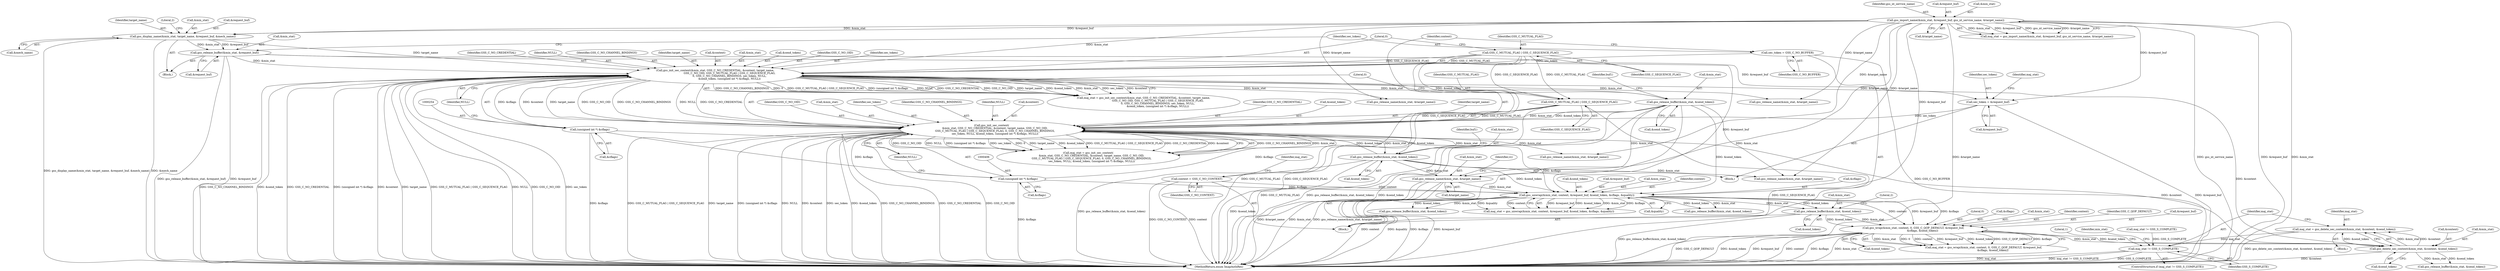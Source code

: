 digraph "0_neomutt_6f163e07ae68654d7ac5268cbb7565f6df79ad85_0@API" {
"1000737" [label="(Call,maj_stat = gss_delete_sec_context(&min_stat, &context, &send_token))"];
"1000739" [label="(Call,gss_delete_sec_context(&min_stat, &context, &send_token))"];
"1000658" [label="(Call,gss_wrap(&min_stat, context, 0, GSS_C_QOP_DEFAULT, &request_buf,\n                      &cflags, &send_token))"];
"1000578" [label="(Call,gss_release_buffer(&min_stat, &send_token))"];
"1000498" [label="(Call,gss_unwrap(&min_stat, context, &request_buf, &send_token, &cflags, &quality))"];
"1000458" [label="(Call,gss_release_name(&min_stat, &target_name))"];
"1000324" [label="(Call,gss_release_buffer(&min_stat, &send_token))"];
"1000236" [label="(Call,gss_init_sec_context(&min_stat, GSS_C_NO_CREDENTIAL, &context, target_name,\n                                  GSS_C_NO_OID, GSS_C_MUTUAL_FLAG | GSS_C_SEQUENCE_FLAG,\n                                  0, GSS_C_NO_CHANNEL_BINDINGS, sec_token, NULL,\n                                  &send_token, (unsigned int *) &cflags, NULL))"];
"1000182" [label="(Call,gss_import_name(&min_stat, &request_buf, gss_nt_service_name, &target_name))"];
"1000223" [label="(Call,gss_release_buffer(&min_stat, &request_buf))"];
"1000207" [label="(Call,gss_display_name(&min_stat, target_name, &request_buf, &mech_name))"];
"1000244" [label="(Call,GSS_C_MUTUAL_FLAG | GSS_C_SEQUENCE_FLAG)"];
"1000228" [label="(Call,sec_token = GSS_C_NO_BUFFER)"];
"1000253" [label="(Call,(unsigned int *) &cflags)"];
"1000443" [label="(Call,gss_release_buffer(&min_stat, &send_token))"];
"1000388" [label="(Call,gss_init_sec_context(\n        &min_stat, GSS_C_NO_CREDENTIAL, &context, target_name, GSS_C_NO_OID,\n        GSS_C_MUTUAL_FLAG | GSS_C_SEQUENCE_FLAG, 0, GSS_C_NO_CHANNEL_BINDINGS,\n        sec_token, NULL, &send_token, (unsigned int *) &cflags, NULL))"];
"1000396" [label="(Call,GSS_C_MUTUAL_FLAG | GSS_C_SEQUENCE_FLAG)"];
"1000382" [label="(Call,sec_token = &request_buf)"];
"1000405" [label="(Call,(unsigned int *) &cflags)"];
"1000231" [label="(Call,context = GSS_C_NO_CONTEXT)"];
"1000747" [label="(Call,maj_stat != GSS_S_COMPLETE)"];
"1000742" [label="(Call,&context)"];
"1000405" [label="(Call,(unsigned int *) &cflags)"];
"1000395" [label="(Identifier,GSS_C_NO_OID)"];
"1000206" [label="(Block,)"];
"1000389" [label="(Call,&min_stat)"];
"1000401" [label="(Identifier,sec_token)"];
"1000386" [label="(Call,maj_stat = gss_init_sec_context(\n        &min_stat, GSS_C_NO_CREDENTIAL, &context, target_name, GSS_C_NO_OID,\n        GSS_C_MUTUAL_FLAG | GSS_C_SEQUENCE_FLAG, 0, GSS_C_NO_CHANNEL_BINDINGS,\n        sec_token, NULL, &send_token, (unsigned int *) &cflags, NULL))"];
"1000506" [label="(Call,&cflags)"];
"1000425" [label="(Call,gss_release_name(&min_stat, &target_name))"];
"1000244" [label="(Call,GSS_C_MUTUAL_FLAG | GSS_C_SEQUENCE_FLAG)"];
"1000504" [label="(Call,&send_token)"];
"1000444" [label="(Call,&min_stat)"];
"1000656" [label="(Call,maj_stat = gss_wrap(&min_stat, context, 0, GSS_C_QOP_DEFAULT, &request_buf,\n                      &cflags, &send_token))"];
"1000230" [label="(Identifier,GSS_C_NO_BUFFER)"];
"1000257" [label="(Identifier,NULL)"];
"1000662" [label="(Literal,0)"];
"1000228" [label="(Call,sec_token = GSS_C_NO_BUFFER)"];
"1000231" [label="(Call,context = GSS_C_NO_CONTEXT)"];
"1000400" [label="(Identifier,GSS_C_NO_CHANNEL_BINDINGS)"];
"1000235" [label="(Identifier,maj_stat)"];
"1000327" [label="(Call,&send_token)"];
"1000246" [label="(Identifier,GSS_C_SEQUENCE_FLAG)"];
"1000213" [label="(Call,&mech_name)"];
"1000740" [label="(Call,&min_stat)"];
"1000782" [label="(MethodReturn,enum ImapAuthRes)"];
"1000255" [label="(Call,&cflags)"];
"1000188" [label="(Call,&target_name)"];
"1000739" [label="(Call,gss_delete_sec_context(&min_stat, &context, &send_token))"];
"1000746" [label="(ControlStructure,if (maj_stat != GSS_S_COMPLETE))"];
"1000239" [label="(Identifier,GSS_C_NO_CREDENTIAL)"];
"1000324" [label="(Call,gss_release_buffer(&min_stat, &send_token))"];
"1000402" [label="(Identifier,NULL)"];
"1000396" [label="(Call,GSS_C_MUTUAL_FLAG | GSS_C_SEQUENCE_FLAG)"];
"1000384" [label="(Call,&request_buf)"];
"1000208" [label="(Call,&min_stat)"];
"1000584" [label="(Literal,2)"];
"1000747" [label="(Call,maj_stat != GSS_S_COMPLETE)"];
"1000303" [label="(Call,gss_release_name(&min_stat, &target_name))"];
"1000751" [label="(Literal,1)"];
"1000330" [label="(Identifier,buf1)"];
"1000236" [label="(Call,gss_init_sec_context(&min_stat, GSS_C_NO_CREDENTIAL, &context, target_name,\n                                  GSS_C_NO_OID, GSS_C_MUTUAL_FLAG | GSS_C_SEQUENCE_FLAG,\n                                  0, GSS_C_NO_CHANNEL_BINDINGS, sec_token, NULL,\n                                  &send_token, (unsigned int *) &cflags, NULL))"];
"1000755" [label="(Identifier,min_stat)"];
"1000666" [label="(Call,&cflags)"];
"1000180" [label="(Call,maj_stat = gss_import_name(&min_stat, &request_buf, gss_nt_service_name, &target_name))"];
"1000461" [label="(Call,&target_name)"];
"1000211" [label="(Call,&request_buf)"];
"1000120" [label="(Block,)"];
"1000382" [label="(Call,sec_token = &request_buf)"];
"1000250" [label="(Identifier,NULL)"];
"1000245" [label="(Identifier,GSS_C_MUTUAL_FLAG)"];
"1000459" [label="(Call,&min_stat)"];
"1000397" [label="(Identifier,GSS_C_MUTUAL_FLAG)"];
"1000449" [label="(Identifier,buf1)"];
"1000343" [label="(Block,)"];
"1000749" [label="(Identifier,GSS_S_COMPLETE)"];
"1000521" [label="(Call,gss_release_buffer(&min_stat, &send_token))"];
"1000207" [label="(Call,gss_display_name(&min_stat, target_name, &request_buf, &mech_name))"];
"1000496" [label="(Call,maj_stat = gss_unwrap(&min_stat, context, &request_buf, &send_token, &cflags, &quality))"];
"1000668" [label="(Call,&send_token)"];
"1000498" [label="(Call,gss_unwrap(&min_stat, context, &request_buf, &send_token, &cflags, &quality))"];
"1000182" [label="(Call,gss_import_name(&min_stat, &request_buf, gss_nt_service_name, &target_name))"];
"1000446" [label="(Call,&send_token)"];
"1000502" [label="(Call,&request_buf)"];
"1000248" [label="(Identifier,GSS_C_NO_CHANNEL_BINDINGS)"];
"1000508" [label="(Call,&quality)"];
"1000554" [label="(Call,gss_release_buffer(&min_stat, &send_token))"];
"1000226" [label="(Call,&request_buf)"];
"1000398" [label="(Identifier,GSS_C_SEQUENCE_FLAG)"];
"1000499" [label="(Call,&min_stat)"];
"1000360" [label="(Call,gss_release_name(&min_stat, &target_name))"];
"1000443" [label="(Call,gss_release_buffer(&min_stat, &send_token))"];
"1000232" [label="(Identifier,context)"];
"1000392" [label="(Call,&context)"];
"1000187" [label="(Identifier,gss_nt_service_name)"];
"1000391" [label="(Identifier,GSS_C_NO_CREDENTIAL)"];
"1000403" [label="(Call,&send_token)"];
"1000733" [label="(Block,)"];
"1000659" [label="(Call,&min_stat)"];
"1000753" [label="(Call,gss_release_buffer(&min_stat, &send_token))"];
"1000223" [label="(Call,gss_release_buffer(&min_stat, &request_buf))"];
"1000409" [label="(Identifier,NULL)"];
"1000224" [label="(Call,&min_stat)"];
"1000247" [label="(Literal,0)"];
"1000185" [label="(Call,&request_buf)"];
"1000325" [label="(Call,&min_stat)"];
"1000242" [label="(Identifier,target_name)"];
"1000387" [label="(Identifier,maj_stat)"];
"1000501" [label="(Identifier,context)"];
"1000383" [label="(Identifier,sec_token)"];
"1000737" [label="(Call,maj_stat = gss_delete_sec_context(&min_stat, &context, &send_token))"];
"1000458" [label="(Call,gss_release_name(&min_stat, &target_name))"];
"1000210" [label="(Identifier,target_name)"];
"1000399" [label="(Literal,0)"];
"1000465" [label="(Identifier,rc)"];
"1000240" [label="(Call,&context)"];
"1000579" [label="(Call,&min_stat)"];
"1000233" [label="(Identifier,GSS_C_NO_CONTEXT)"];
"1000216" [label="(Literal,2)"];
"1000237" [label="(Call,&min_stat)"];
"1000581" [label="(Call,&send_token)"];
"1000661" [label="(Identifier,context)"];
"1000234" [label="(Call,maj_stat = gss_init_sec_context(&min_stat, GSS_C_NO_CREDENTIAL, &context, target_name,\n                                  GSS_C_NO_OID, GSS_C_MUTUAL_FLAG | GSS_C_SEQUENCE_FLAG,\n                                  0, GSS_C_NO_CHANNEL_BINDINGS, sec_token, NULL,\n                                  &send_token, (unsigned int *) &cflags, NULL))"];
"1000251" [label="(Call,&send_token)"];
"1000748" [label="(Identifier,maj_stat)"];
"1000658" [label="(Call,gss_wrap(&min_stat, context, 0, GSS_C_QOP_DEFAULT, &request_buf,\n                      &cflags, &send_token))"];
"1000663" [label="(Identifier,GSS_C_QOP_DEFAULT)"];
"1000243" [label="(Identifier,GSS_C_NO_OID)"];
"1000183" [label="(Call,&min_stat)"];
"1000388" [label="(Call,gss_init_sec_context(\n        &min_stat, GSS_C_NO_CREDENTIAL, &context, target_name, GSS_C_NO_OID,\n        GSS_C_MUTUAL_FLAG | GSS_C_SEQUENCE_FLAG, 0, GSS_C_NO_CHANNEL_BINDINGS,\n        sec_token, NULL, &send_token, (unsigned int *) &cflags, NULL))"];
"1000744" [label="(Call,&send_token)"];
"1000394" [label="(Identifier,target_name)"];
"1000578" [label="(Call,gss_release_buffer(&min_stat, &send_token))"];
"1000229" [label="(Identifier,sec_token)"];
"1000253" [label="(Call,(unsigned int *) &cflags)"];
"1000738" [label="(Identifier,maj_stat)"];
"1000273" [label="(Call,gss_release_name(&min_stat, &target_name))"];
"1000671" [label="(Call,maj_stat != GSS_S_COMPLETE)"];
"1000407" [label="(Call,&cflags)"];
"1000664" [label="(Call,&request_buf)"];
"1000249" [label="(Identifier,sec_token)"];
"1000737" -> "1000733"  [label="AST: "];
"1000737" -> "1000739"  [label="CFG: "];
"1000738" -> "1000737"  [label="AST: "];
"1000739" -> "1000737"  [label="AST: "];
"1000748" -> "1000737"  [label="CFG: "];
"1000737" -> "1000782"  [label="DDG: gss_delete_sec_context(&min_stat, &context, &send_token)"];
"1000739" -> "1000737"  [label="DDG: &min_stat"];
"1000739" -> "1000737"  [label="DDG: &context"];
"1000739" -> "1000737"  [label="DDG: &send_token"];
"1000737" -> "1000747"  [label="DDG: maj_stat"];
"1000739" -> "1000744"  [label="CFG: "];
"1000740" -> "1000739"  [label="AST: "];
"1000742" -> "1000739"  [label="AST: "];
"1000744" -> "1000739"  [label="AST: "];
"1000739" -> "1000782"  [label="DDG: &context"];
"1000658" -> "1000739"  [label="DDG: &min_stat"];
"1000658" -> "1000739"  [label="DDG: &send_token"];
"1000388" -> "1000739"  [label="DDG: &context"];
"1000236" -> "1000739"  [label="DDG: &context"];
"1000739" -> "1000753"  [label="DDG: &min_stat"];
"1000739" -> "1000753"  [label="DDG: &send_token"];
"1000658" -> "1000656"  [label="AST: "];
"1000658" -> "1000668"  [label="CFG: "];
"1000659" -> "1000658"  [label="AST: "];
"1000661" -> "1000658"  [label="AST: "];
"1000662" -> "1000658"  [label="AST: "];
"1000663" -> "1000658"  [label="AST: "];
"1000664" -> "1000658"  [label="AST: "];
"1000666" -> "1000658"  [label="AST: "];
"1000668" -> "1000658"  [label="AST: "];
"1000656" -> "1000658"  [label="CFG: "];
"1000658" -> "1000782"  [label="DDG: GSS_C_QOP_DEFAULT"];
"1000658" -> "1000782"  [label="DDG: &send_token"];
"1000658" -> "1000782"  [label="DDG: &request_buf"];
"1000658" -> "1000782"  [label="DDG: context"];
"1000658" -> "1000782"  [label="DDG: &cflags"];
"1000658" -> "1000782"  [label="DDG: &min_stat"];
"1000658" -> "1000656"  [label="DDG: &min_stat"];
"1000658" -> "1000656"  [label="DDG: 0"];
"1000658" -> "1000656"  [label="DDG: context"];
"1000658" -> "1000656"  [label="DDG: &request_buf"];
"1000658" -> "1000656"  [label="DDG: &send_token"];
"1000658" -> "1000656"  [label="DDG: GSS_C_QOP_DEFAULT"];
"1000658" -> "1000656"  [label="DDG: &cflags"];
"1000578" -> "1000658"  [label="DDG: &min_stat"];
"1000578" -> "1000658"  [label="DDG: &send_token"];
"1000498" -> "1000658"  [label="DDG: context"];
"1000498" -> "1000658"  [label="DDG: &request_buf"];
"1000498" -> "1000658"  [label="DDG: &cflags"];
"1000578" -> "1000120"  [label="AST: "];
"1000578" -> "1000581"  [label="CFG: "];
"1000579" -> "1000578"  [label="AST: "];
"1000581" -> "1000578"  [label="AST: "];
"1000584" -> "1000578"  [label="CFG: "];
"1000578" -> "1000782"  [label="DDG: gss_release_buffer(&min_stat, &send_token)"];
"1000498" -> "1000578"  [label="DDG: &min_stat"];
"1000498" -> "1000578"  [label="DDG: &send_token"];
"1000498" -> "1000496"  [label="AST: "];
"1000498" -> "1000508"  [label="CFG: "];
"1000499" -> "1000498"  [label="AST: "];
"1000501" -> "1000498"  [label="AST: "];
"1000502" -> "1000498"  [label="AST: "];
"1000504" -> "1000498"  [label="AST: "];
"1000506" -> "1000498"  [label="AST: "];
"1000508" -> "1000498"  [label="AST: "];
"1000496" -> "1000498"  [label="CFG: "];
"1000498" -> "1000782"  [label="DDG: &cflags"];
"1000498" -> "1000782"  [label="DDG: &request_buf"];
"1000498" -> "1000782"  [label="DDG: context"];
"1000498" -> "1000782"  [label="DDG: &quality"];
"1000498" -> "1000496"  [label="DDG: &request_buf"];
"1000498" -> "1000496"  [label="DDG: &send_token"];
"1000498" -> "1000496"  [label="DDG: &min_stat"];
"1000498" -> "1000496"  [label="DDG: &cflags"];
"1000498" -> "1000496"  [label="DDG: &quality"];
"1000498" -> "1000496"  [label="DDG: context"];
"1000458" -> "1000498"  [label="DDG: &min_stat"];
"1000231" -> "1000498"  [label="DDG: context"];
"1000182" -> "1000498"  [label="DDG: &request_buf"];
"1000223" -> "1000498"  [label="DDG: &request_buf"];
"1000443" -> "1000498"  [label="DDG: &send_token"];
"1000324" -> "1000498"  [label="DDG: &send_token"];
"1000253" -> "1000498"  [label="DDG: &cflags"];
"1000405" -> "1000498"  [label="DDG: &cflags"];
"1000498" -> "1000521"  [label="DDG: &min_stat"];
"1000498" -> "1000521"  [label="DDG: &send_token"];
"1000498" -> "1000554"  [label="DDG: &min_stat"];
"1000498" -> "1000554"  [label="DDG: &send_token"];
"1000458" -> "1000120"  [label="AST: "];
"1000458" -> "1000461"  [label="CFG: "];
"1000459" -> "1000458"  [label="AST: "];
"1000461" -> "1000458"  [label="AST: "];
"1000465" -> "1000458"  [label="CFG: "];
"1000458" -> "1000782"  [label="DDG: &target_name"];
"1000458" -> "1000782"  [label="DDG: &min_stat"];
"1000458" -> "1000782"  [label="DDG: gss_release_name(&min_stat, &target_name)"];
"1000324" -> "1000458"  [label="DDG: &min_stat"];
"1000443" -> "1000458"  [label="DDG: &min_stat"];
"1000182" -> "1000458"  [label="DDG: &target_name"];
"1000324" -> "1000120"  [label="AST: "];
"1000324" -> "1000327"  [label="CFG: "];
"1000325" -> "1000324"  [label="AST: "];
"1000327" -> "1000324"  [label="AST: "];
"1000330" -> "1000324"  [label="CFG: "];
"1000324" -> "1000782"  [label="DDG: gss_release_buffer(&min_stat, &send_token)"];
"1000324" -> "1000782"  [label="DDG: &send_token"];
"1000236" -> "1000324"  [label="DDG: &min_stat"];
"1000236" -> "1000324"  [label="DDG: &send_token"];
"1000324" -> "1000360"  [label="DDG: &min_stat"];
"1000324" -> "1000388"  [label="DDG: &min_stat"];
"1000324" -> "1000388"  [label="DDG: &send_token"];
"1000236" -> "1000234"  [label="AST: "];
"1000236" -> "1000257"  [label="CFG: "];
"1000237" -> "1000236"  [label="AST: "];
"1000239" -> "1000236"  [label="AST: "];
"1000240" -> "1000236"  [label="AST: "];
"1000242" -> "1000236"  [label="AST: "];
"1000243" -> "1000236"  [label="AST: "];
"1000244" -> "1000236"  [label="AST: "];
"1000247" -> "1000236"  [label="AST: "];
"1000248" -> "1000236"  [label="AST: "];
"1000249" -> "1000236"  [label="AST: "];
"1000250" -> "1000236"  [label="AST: "];
"1000251" -> "1000236"  [label="AST: "];
"1000253" -> "1000236"  [label="AST: "];
"1000257" -> "1000236"  [label="AST: "];
"1000234" -> "1000236"  [label="CFG: "];
"1000236" -> "1000782"  [label="DDG: GSS_C_NO_CHANNEL_BINDINGS"];
"1000236" -> "1000782"  [label="DDG: &send_token"];
"1000236" -> "1000782"  [label="DDG: GSS_C_NO_CREDENTIAL"];
"1000236" -> "1000782"  [label="DDG: (unsigned int *) &cflags"];
"1000236" -> "1000782"  [label="DDG: &context"];
"1000236" -> "1000782"  [label="DDG: target_name"];
"1000236" -> "1000782"  [label="DDG: GSS_C_MUTUAL_FLAG | GSS_C_SEQUENCE_FLAG"];
"1000236" -> "1000782"  [label="DDG: NULL"];
"1000236" -> "1000782"  [label="DDG: GSS_C_NO_OID"];
"1000236" -> "1000782"  [label="DDG: sec_token"];
"1000236" -> "1000234"  [label="DDG: GSS_C_NO_CHANNEL_BINDINGS"];
"1000236" -> "1000234"  [label="DDG: 0"];
"1000236" -> "1000234"  [label="DDG: GSS_C_MUTUAL_FLAG | GSS_C_SEQUENCE_FLAG"];
"1000236" -> "1000234"  [label="DDG: (unsigned int *) &cflags"];
"1000236" -> "1000234"  [label="DDG: NULL"];
"1000236" -> "1000234"  [label="DDG: GSS_C_NO_CREDENTIAL"];
"1000236" -> "1000234"  [label="DDG: GSS_C_NO_OID"];
"1000236" -> "1000234"  [label="DDG: target_name"];
"1000236" -> "1000234"  [label="DDG: &send_token"];
"1000236" -> "1000234"  [label="DDG: &min_stat"];
"1000236" -> "1000234"  [label="DDG: sec_token"];
"1000236" -> "1000234"  [label="DDG: &context"];
"1000182" -> "1000236"  [label="DDG: &min_stat"];
"1000223" -> "1000236"  [label="DDG: &min_stat"];
"1000207" -> "1000236"  [label="DDG: target_name"];
"1000244" -> "1000236"  [label="DDG: GSS_C_MUTUAL_FLAG"];
"1000244" -> "1000236"  [label="DDG: GSS_C_SEQUENCE_FLAG"];
"1000228" -> "1000236"  [label="DDG: sec_token"];
"1000253" -> "1000236"  [label="DDG: &cflags"];
"1000236" -> "1000273"  [label="DDG: &min_stat"];
"1000236" -> "1000303"  [label="DDG: &min_stat"];
"1000236" -> "1000388"  [label="DDG: GSS_C_NO_CREDENTIAL"];
"1000236" -> "1000388"  [label="DDG: &context"];
"1000236" -> "1000388"  [label="DDG: target_name"];
"1000236" -> "1000388"  [label="DDG: GSS_C_NO_OID"];
"1000236" -> "1000388"  [label="DDG: GSS_C_NO_CHANNEL_BINDINGS"];
"1000236" -> "1000388"  [label="DDG: NULL"];
"1000182" -> "1000180"  [label="AST: "];
"1000182" -> "1000188"  [label="CFG: "];
"1000183" -> "1000182"  [label="AST: "];
"1000185" -> "1000182"  [label="AST: "];
"1000187" -> "1000182"  [label="AST: "];
"1000188" -> "1000182"  [label="AST: "];
"1000180" -> "1000182"  [label="CFG: "];
"1000182" -> "1000782"  [label="DDG: &target_name"];
"1000182" -> "1000782"  [label="DDG: gss_nt_service_name"];
"1000182" -> "1000782"  [label="DDG: &request_buf"];
"1000182" -> "1000782"  [label="DDG: &min_stat"];
"1000182" -> "1000180"  [label="DDG: &min_stat"];
"1000182" -> "1000180"  [label="DDG: &request_buf"];
"1000182" -> "1000180"  [label="DDG: gss_nt_service_name"];
"1000182" -> "1000180"  [label="DDG: &target_name"];
"1000182" -> "1000207"  [label="DDG: &min_stat"];
"1000182" -> "1000207"  [label="DDG: &request_buf"];
"1000182" -> "1000273"  [label="DDG: &target_name"];
"1000182" -> "1000303"  [label="DDG: &target_name"];
"1000182" -> "1000360"  [label="DDG: &target_name"];
"1000182" -> "1000382"  [label="DDG: &request_buf"];
"1000182" -> "1000425"  [label="DDG: &target_name"];
"1000223" -> "1000206"  [label="AST: "];
"1000223" -> "1000226"  [label="CFG: "];
"1000224" -> "1000223"  [label="AST: "];
"1000226" -> "1000223"  [label="AST: "];
"1000229" -> "1000223"  [label="CFG: "];
"1000223" -> "1000782"  [label="DDG: gss_release_buffer(&min_stat, &request_buf)"];
"1000223" -> "1000782"  [label="DDG: &request_buf"];
"1000207" -> "1000223"  [label="DDG: &min_stat"];
"1000207" -> "1000223"  [label="DDG: &request_buf"];
"1000223" -> "1000382"  [label="DDG: &request_buf"];
"1000207" -> "1000206"  [label="AST: "];
"1000207" -> "1000213"  [label="CFG: "];
"1000208" -> "1000207"  [label="AST: "];
"1000210" -> "1000207"  [label="AST: "];
"1000211" -> "1000207"  [label="AST: "];
"1000213" -> "1000207"  [label="AST: "];
"1000216" -> "1000207"  [label="CFG: "];
"1000207" -> "1000782"  [label="DDG: gss_display_name(&min_stat, target_name, &request_buf, &mech_name)"];
"1000207" -> "1000782"  [label="DDG: &mech_name"];
"1000244" -> "1000246"  [label="CFG: "];
"1000245" -> "1000244"  [label="AST: "];
"1000246" -> "1000244"  [label="AST: "];
"1000247" -> "1000244"  [label="CFG: "];
"1000244" -> "1000782"  [label="DDG: GSS_C_MUTUAL_FLAG"];
"1000244" -> "1000782"  [label="DDG: GSS_C_SEQUENCE_FLAG"];
"1000244" -> "1000396"  [label="DDG: GSS_C_MUTUAL_FLAG"];
"1000244" -> "1000396"  [label="DDG: GSS_C_SEQUENCE_FLAG"];
"1000228" -> "1000120"  [label="AST: "];
"1000228" -> "1000230"  [label="CFG: "];
"1000229" -> "1000228"  [label="AST: "];
"1000230" -> "1000228"  [label="AST: "];
"1000232" -> "1000228"  [label="CFG: "];
"1000228" -> "1000782"  [label="DDG: GSS_C_NO_BUFFER"];
"1000253" -> "1000255"  [label="CFG: "];
"1000254" -> "1000253"  [label="AST: "];
"1000255" -> "1000253"  [label="AST: "];
"1000257" -> "1000253"  [label="CFG: "];
"1000253" -> "1000782"  [label="DDG: &cflags"];
"1000253" -> "1000405"  [label="DDG: &cflags"];
"1000443" -> "1000343"  [label="AST: "];
"1000443" -> "1000446"  [label="CFG: "];
"1000444" -> "1000443"  [label="AST: "];
"1000446" -> "1000443"  [label="AST: "];
"1000449" -> "1000443"  [label="CFG: "];
"1000443" -> "1000782"  [label="DDG: gss_release_buffer(&min_stat, &send_token)"];
"1000443" -> "1000782"  [label="DDG: &send_token"];
"1000443" -> "1000360"  [label="DDG: &min_stat"];
"1000443" -> "1000388"  [label="DDG: &min_stat"];
"1000443" -> "1000388"  [label="DDG: &send_token"];
"1000388" -> "1000443"  [label="DDG: &min_stat"];
"1000388" -> "1000443"  [label="DDG: &send_token"];
"1000388" -> "1000386"  [label="AST: "];
"1000388" -> "1000409"  [label="CFG: "];
"1000389" -> "1000388"  [label="AST: "];
"1000391" -> "1000388"  [label="AST: "];
"1000392" -> "1000388"  [label="AST: "];
"1000394" -> "1000388"  [label="AST: "];
"1000395" -> "1000388"  [label="AST: "];
"1000396" -> "1000388"  [label="AST: "];
"1000399" -> "1000388"  [label="AST: "];
"1000400" -> "1000388"  [label="AST: "];
"1000401" -> "1000388"  [label="AST: "];
"1000402" -> "1000388"  [label="AST: "];
"1000403" -> "1000388"  [label="AST: "];
"1000405" -> "1000388"  [label="AST: "];
"1000409" -> "1000388"  [label="AST: "];
"1000386" -> "1000388"  [label="CFG: "];
"1000388" -> "1000782"  [label="DDG: GSS_C_MUTUAL_FLAG | GSS_C_SEQUENCE_FLAG"];
"1000388" -> "1000782"  [label="DDG: target_name"];
"1000388" -> "1000782"  [label="DDG: (unsigned int *) &cflags"];
"1000388" -> "1000782"  [label="DDG: NULL"];
"1000388" -> "1000782"  [label="DDG: &context"];
"1000388" -> "1000782"  [label="DDG: sec_token"];
"1000388" -> "1000782"  [label="DDG: &send_token"];
"1000388" -> "1000782"  [label="DDG: GSS_C_NO_CHANNEL_BINDINGS"];
"1000388" -> "1000782"  [label="DDG: GSS_C_NO_CREDENTIAL"];
"1000388" -> "1000782"  [label="DDG: GSS_C_NO_OID"];
"1000388" -> "1000386"  [label="DDG: GSS_C_NO_CHANNEL_BINDINGS"];
"1000388" -> "1000386"  [label="DDG: &min_stat"];
"1000388" -> "1000386"  [label="DDG: GSS_C_NO_OID"];
"1000388" -> "1000386"  [label="DDG: NULL"];
"1000388" -> "1000386"  [label="DDG: (unsigned int *) &cflags"];
"1000388" -> "1000386"  [label="DDG: sec_token"];
"1000388" -> "1000386"  [label="DDG: 0"];
"1000388" -> "1000386"  [label="DDG: target_name"];
"1000388" -> "1000386"  [label="DDG: &send_token"];
"1000388" -> "1000386"  [label="DDG: GSS_C_MUTUAL_FLAG | GSS_C_SEQUENCE_FLAG"];
"1000388" -> "1000386"  [label="DDG: GSS_C_NO_CREDENTIAL"];
"1000388" -> "1000386"  [label="DDG: &context"];
"1000396" -> "1000388"  [label="DDG: GSS_C_MUTUAL_FLAG"];
"1000396" -> "1000388"  [label="DDG: GSS_C_SEQUENCE_FLAG"];
"1000382" -> "1000388"  [label="DDG: sec_token"];
"1000405" -> "1000388"  [label="DDG: &cflags"];
"1000388" -> "1000425"  [label="DDG: &min_stat"];
"1000396" -> "1000398"  [label="CFG: "];
"1000397" -> "1000396"  [label="AST: "];
"1000398" -> "1000396"  [label="AST: "];
"1000399" -> "1000396"  [label="CFG: "];
"1000396" -> "1000782"  [label="DDG: GSS_C_MUTUAL_FLAG"];
"1000396" -> "1000782"  [label="DDG: GSS_C_SEQUENCE_FLAG"];
"1000382" -> "1000343"  [label="AST: "];
"1000382" -> "1000384"  [label="CFG: "];
"1000383" -> "1000382"  [label="AST: "];
"1000384" -> "1000382"  [label="AST: "];
"1000387" -> "1000382"  [label="CFG: "];
"1000382" -> "1000782"  [label="DDG: &request_buf"];
"1000405" -> "1000407"  [label="CFG: "];
"1000406" -> "1000405"  [label="AST: "];
"1000407" -> "1000405"  [label="AST: "];
"1000409" -> "1000405"  [label="CFG: "];
"1000405" -> "1000782"  [label="DDG: &cflags"];
"1000231" -> "1000120"  [label="AST: "];
"1000231" -> "1000233"  [label="CFG: "];
"1000232" -> "1000231"  [label="AST: "];
"1000233" -> "1000231"  [label="AST: "];
"1000235" -> "1000231"  [label="CFG: "];
"1000231" -> "1000782"  [label="DDG: GSS_C_NO_CONTEXT"];
"1000231" -> "1000782"  [label="DDG: context"];
"1000747" -> "1000746"  [label="AST: "];
"1000747" -> "1000749"  [label="CFG: "];
"1000748" -> "1000747"  [label="AST: "];
"1000749" -> "1000747"  [label="AST: "];
"1000751" -> "1000747"  [label="CFG: "];
"1000755" -> "1000747"  [label="CFG: "];
"1000747" -> "1000782"  [label="DDG: maj_stat"];
"1000747" -> "1000782"  [label="DDG: maj_stat != GSS_S_COMPLETE"];
"1000747" -> "1000782"  [label="DDG: GSS_S_COMPLETE"];
"1000671" -> "1000747"  [label="DDG: GSS_S_COMPLETE"];
}
